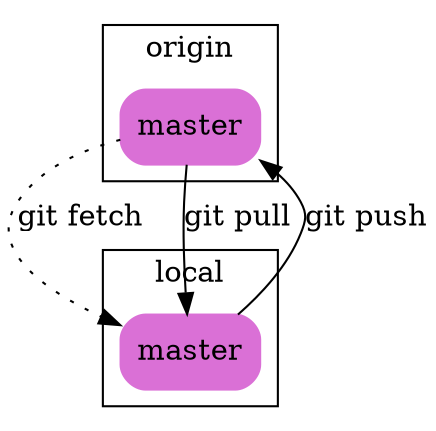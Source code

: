 digraph {
    node [shape = "box", style = "filled, rounded"]

    subgraph clusterorigin {
        label = "origin"

        node [color = orchid]

        omaster[label = "master"]
    }

    subgraph clusterlocal {
        label = "local"

        node [color = orchid]

        master[label = "master"]
    }

    omaster -> master [label = "git fetch", style = dotted]
    master -> omaster [label = "git push"]
    omaster -> master [label = "git pull"]
}
